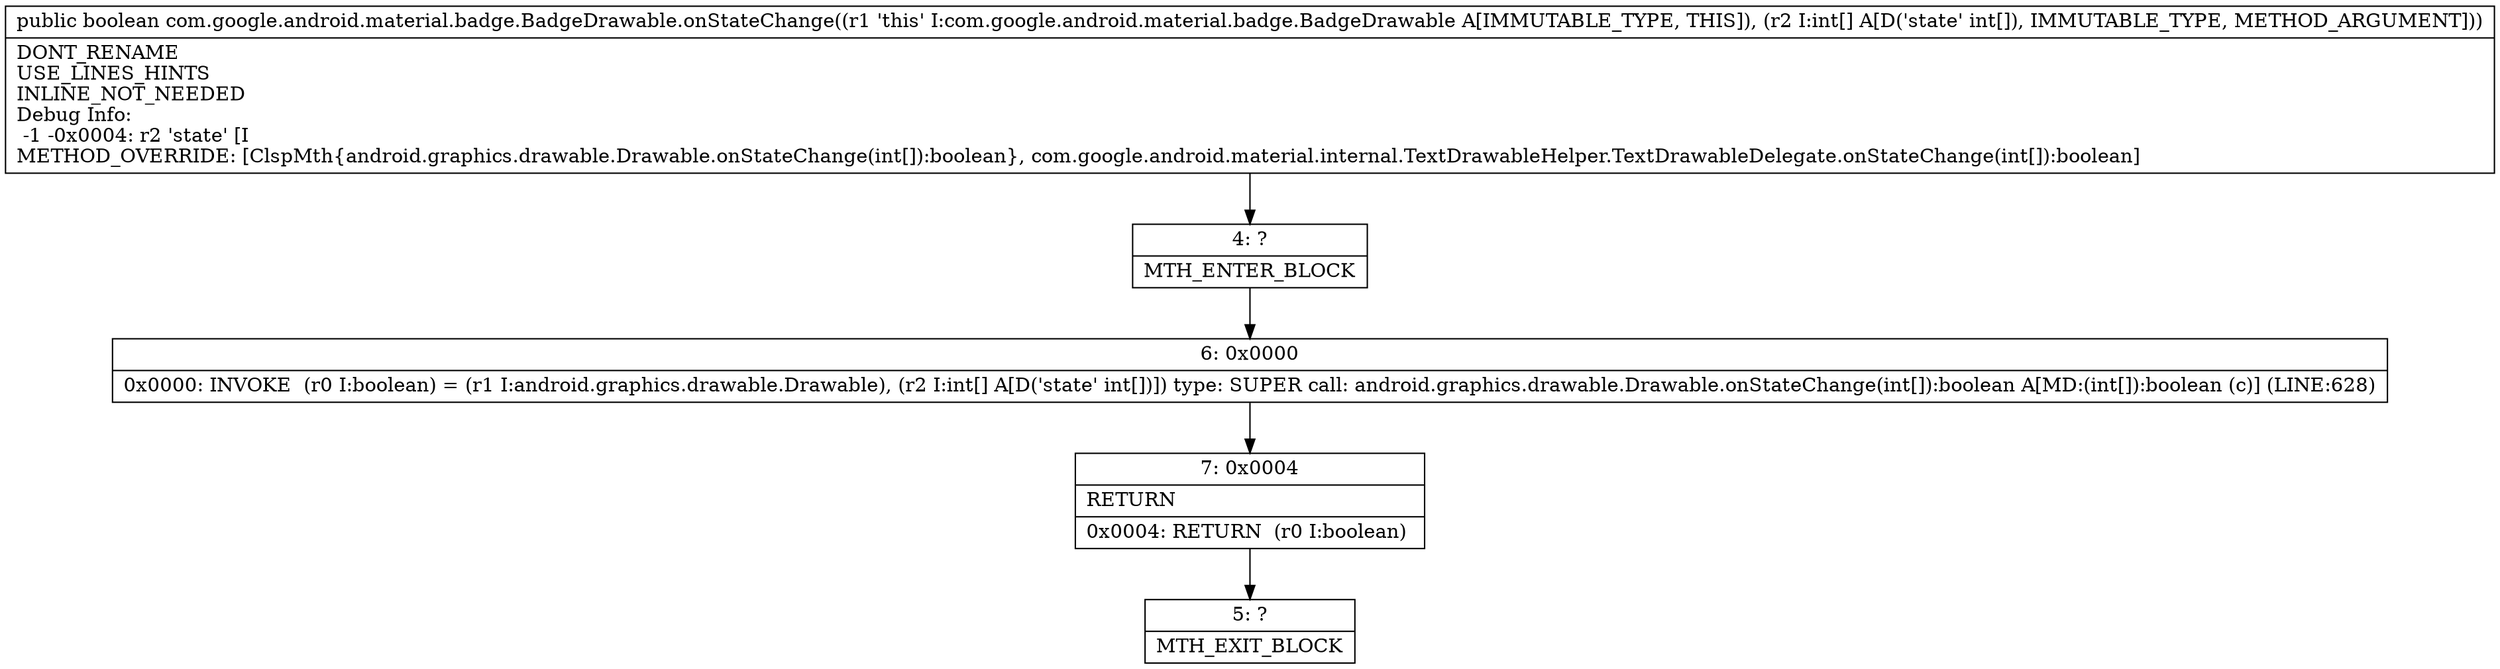 digraph "CFG forcom.google.android.material.badge.BadgeDrawable.onStateChange([I)Z" {
Node_4 [shape=record,label="{4\:\ ?|MTH_ENTER_BLOCK\l}"];
Node_6 [shape=record,label="{6\:\ 0x0000|0x0000: INVOKE  (r0 I:boolean) = (r1 I:android.graphics.drawable.Drawable), (r2 I:int[] A[D('state' int[])]) type: SUPER call: android.graphics.drawable.Drawable.onStateChange(int[]):boolean A[MD:(int[]):boolean (c)] (LINE:628)\l}"];
Node_7 [shape=record,label="{7\:\ 0x0004|RETURN\l|0x0004: RETURN  (r0 I:boolean) \l}"];
Node_5 [shape=record,label="{5\:\ ?|MTH_EXIT_BLOCK\l}"];
MethodNode[shape=record,label="{public boolean com.google.android.material.badge.BadgeDrawable.onStateChange((r1 'this' I:com.google.android.material.badge.BadgeDrawable A[IMMUTABLE_TYPE, THIS]), (r2 I:int[] A[D('state' int[]), IMMUTABLE_TYPE, METHOD_ARGUMENT]))  | DONT_RENAME\lUSE_LINES_HINTS\lINLINE_NOT_NEEDED\lDebug Info:\l  \-1 \-0x0004: r2 'state' [I\lMETHOD_OVERRIDE: [ClspMth\{android.graphics.drawable.Drawable.onStateChange(int[]):boolean\}, com.google.android.material.internal.TextDrawableHelper.TextDrawableDelegate.onStateChange(int[]):boolean]\l}"];
MethodNode -> Node_4;Node_4 -> Node_6;
Node_6 -> Node_7;
Node_7 -> Node_5;
}

